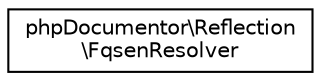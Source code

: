 digraph "Graphical Class Hierarchy"
{
  edge [fontname="Helvetica",fontsize="10",labelfontname="Helvetica",labelfontsize="10"];
  node [fontname="Helvetica",fontsize="10",shape=record];
  rankdir="LR";
  Node0 [label="phpDocumentor\\Reflection\l\\FqsenResolver",height=0.2,width=0.4,color="black", fillcolor="white", style="filled",URL="$classphpDocumentor_1_1Reflection_1_1FqsenResolver.html"];
}
